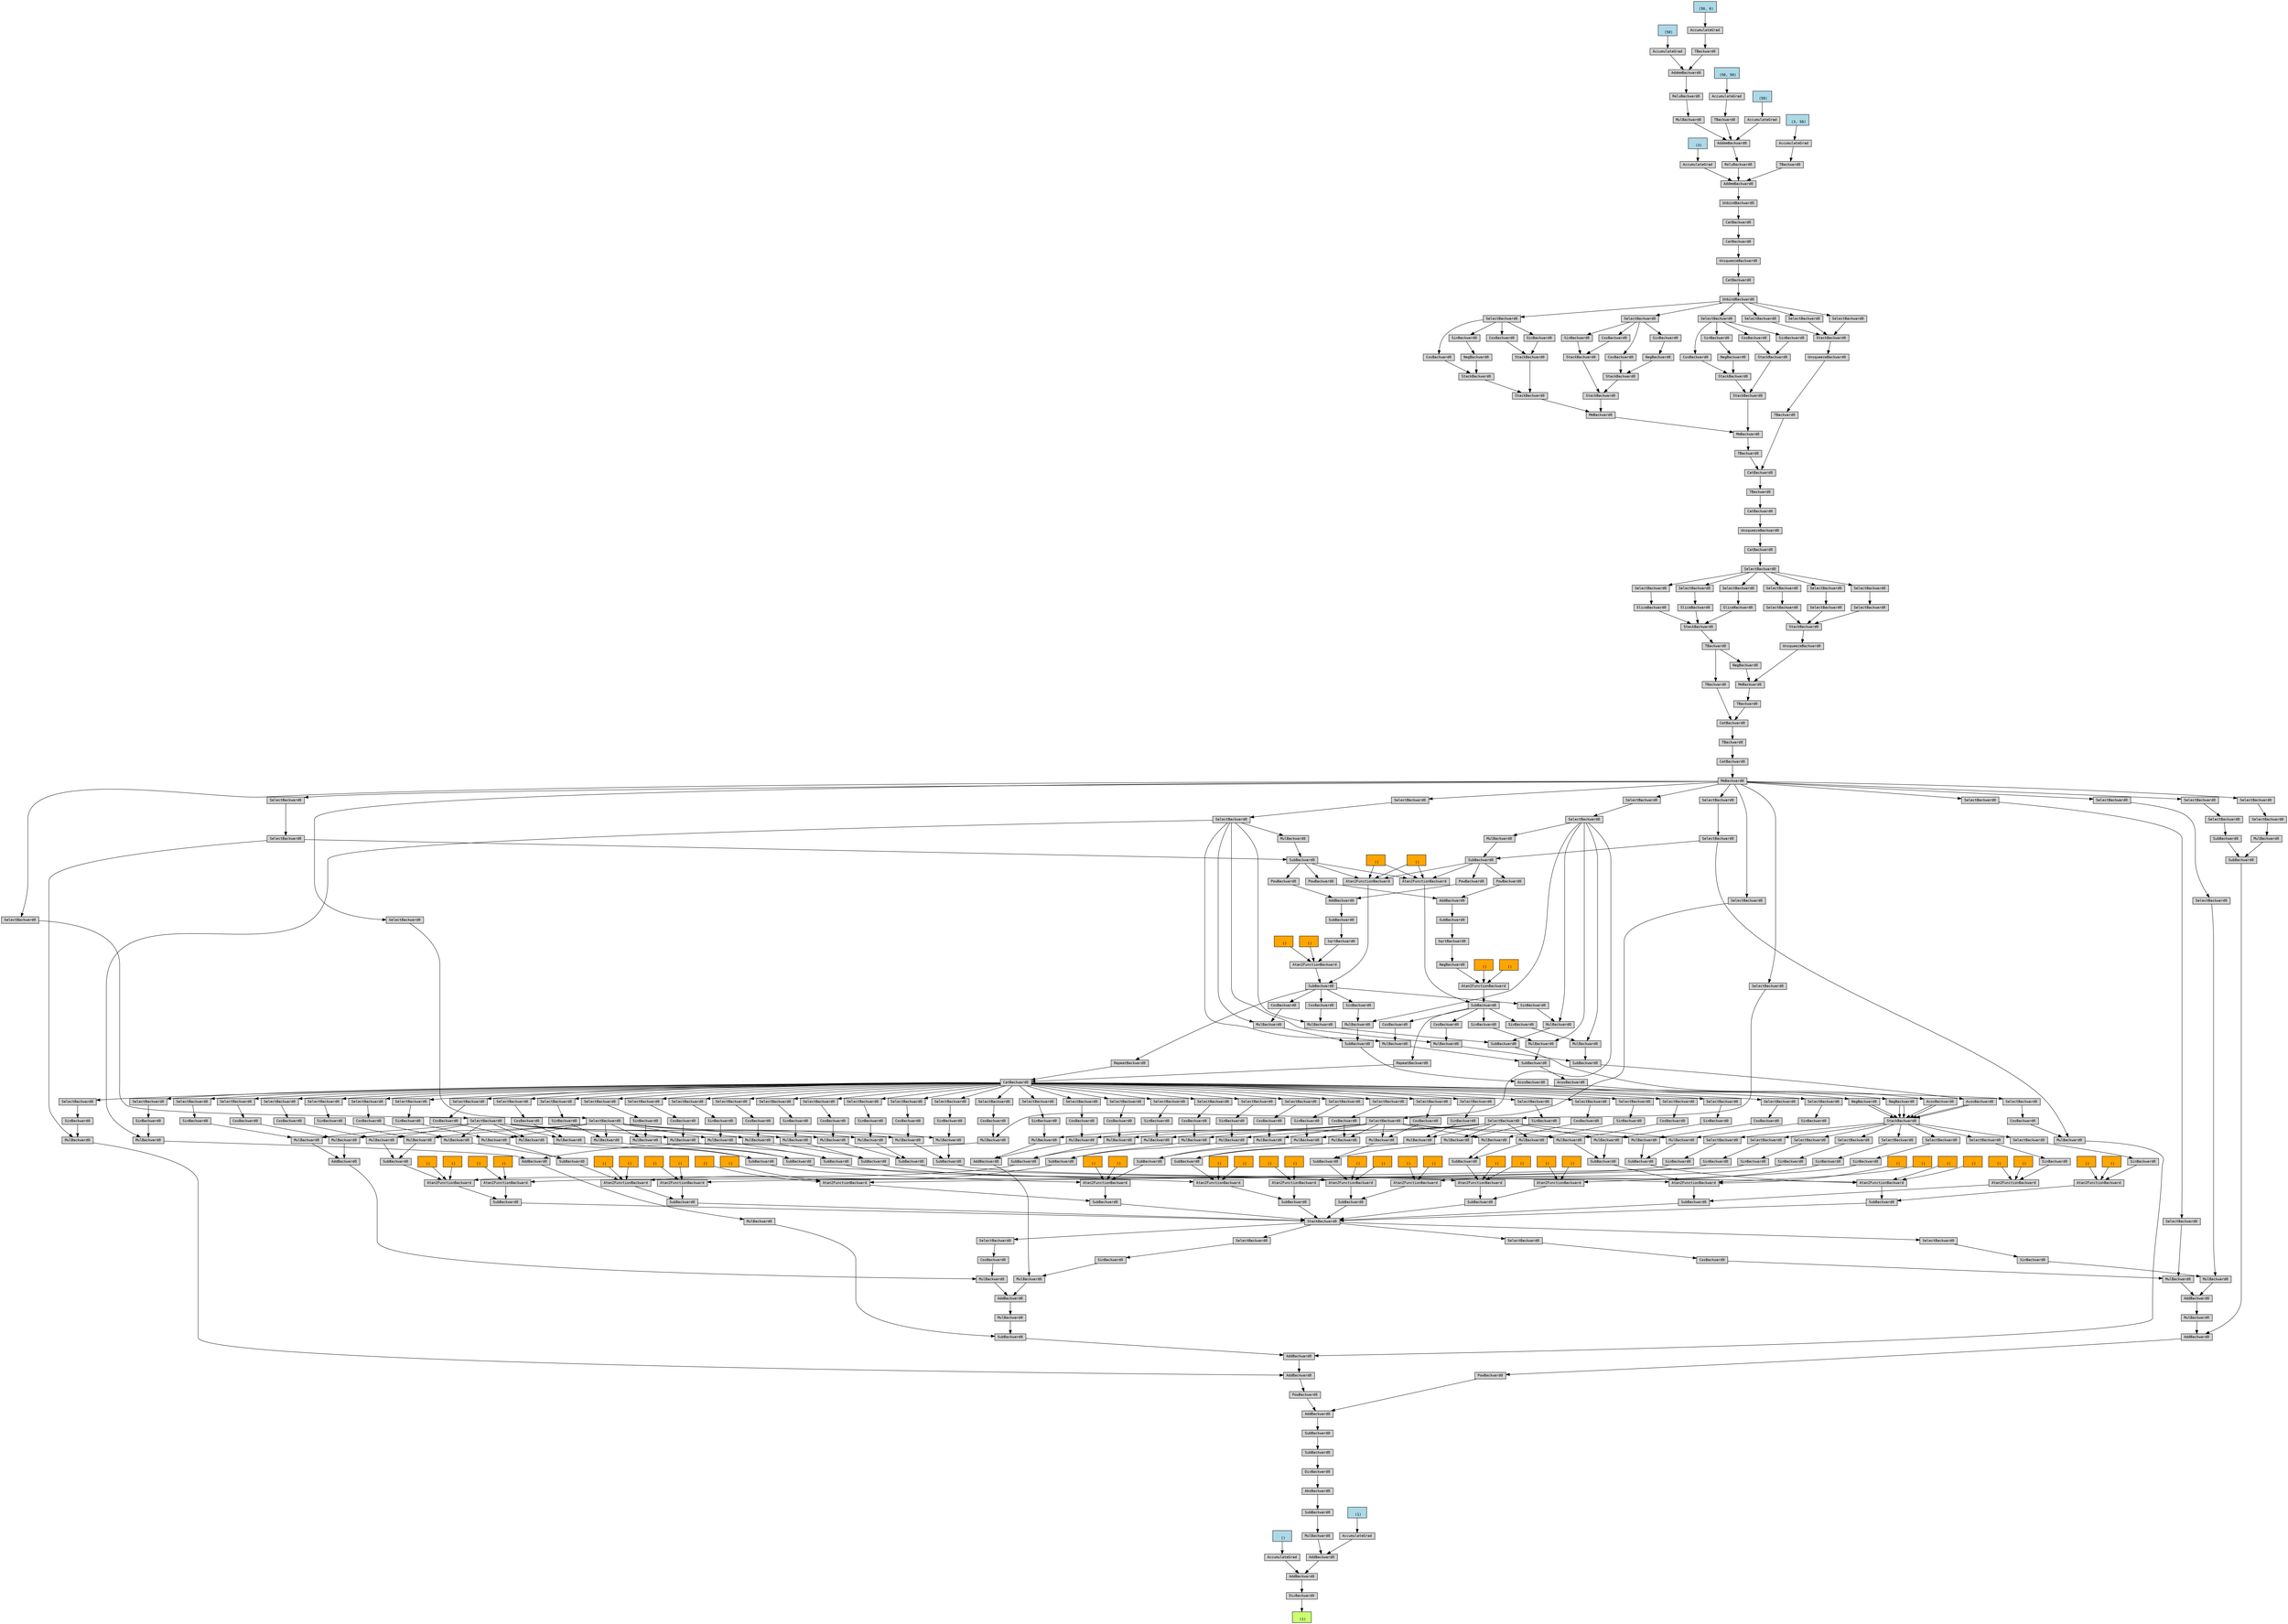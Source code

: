 digraph {
	graph [size="149.85,149.85"]
	node [align=left fontname=monospace fontsize=10 height=0.2 ranksep=0.1 shape=box style=filled]
	2111248969064 [label="
 (1)" fillcolor=darkolivegreen1]
	2111252326984 [label=DivBackward0]
	2111246424776 -> 2111252326984
	2111246424776 [label=AddBackward0]
	2111252185800 -> 2111246424776
	2111249090264 [label="
 ()" fillcolor=lightblue]
	2111249090264 -> 2111252185800
	2111252185800 [label=AccumulateGrad]
	2111252185928 -> 2111246424776
	2111252185928 [label=AddBackward0]
	2111252185160 -> 2111252185928
	2111248966264 [label="
 (1)" fillcolor=lightblue]
	2111248966264 -> 2111252185160
	2111252185160 [label=AccumulateGrad]
	2111252186440 -> 2111252185928
	2111252186440 [label=MulBackward0]
	2111246382536 -> 2111252186440
	2111246382536 [label=SubBackward0]
	2111247827848 -> 2111246382536
	2111247827848 [label=AbsBackward0]
	2111248547720 -> 2111247827848
	2111248547720 [label=DivBackward0]
	2111248544520 -> 2111248547720
	2111248544520 [label=SubBackward0]
	2111248674120 -> 2111248544520
	2111248674120 [label=SubBackward0]
	2111248148296 -> 2111248674120
	2111248148296 [label=AddBackward0]
	2111248149640 -> 2111248148296
	2111248149640 [label=PowBackward0]
	2111247952392 -> 2111248149640
	2111247952392 [label=AddBackward0]
	2111252179144 -> 2111247952392
	2111252179144 [label=AddBackward0]
	2111248477832 -> 2111252179144
	2111248477832 [label=SubBackward0]
	2111246443144 -> 2111248477832
	2111246443144 [label=MulBackward0]
	2111248575240 -> 2111246443144
	2111248575240 [label=AddBackward0]
	2111241298184 -> 2111248575240
	2111241298184 [label=MulBackward0]
	2111248702856 -> 2111241298184
	2111248702856 [label=SinBackward0]
	2111248700360 -> 2111248702856
	2111248700360 [label=SelectBackward0]
	2111248699720 -> 2111248700360
	2111248699720 [label=StackBackward0]
	2111248734536 -> 2111248699720
	2111248734536 [label=SubBackward0]
	2111248978472 -> 2111248734536
	2111248978472 [label=Atan2FunctionBackward]
	2111252110984 -> 2111248978472
	2111252110984 [label=SubBackward0]
	2111252110792 -> 2111252110984
	2111252110792 [label=MulBackward0]
	2111252110536 -> 2111252110792
	2111252110536 [label=SelectBackward0]
	2111252110280 -> 2111252110536
	2111252110280 [label=SelectBackward0]
	2111252110152 -> 2111252110280
	2111252110152 [label=MmBackward0]
	2111252110024 -> 2111252110152
	2111252110024 [label=CatBackward0]
	2111252109832 -> 2111252110024
	2111252109832 [label=TBackward0]
	2111252109704 -> 2111252109832
	2111252109704 [label=CatBackward0]
	2111252109576 -> 2111252109704
	2111252109576 [label=TBackward0]
	2111252109384 -> 2111252109576
	2111252109384 [label=TBackward0]
	2111252109256 -> 2111252109384
	2111252109256 [label=StackBackward0]
	2111252109128 -> 2111252109256
	2111252109128 [label=SliceBackward0]
	2111252108808 -> 2111252109128
	2111252108808 [label=SelectBackward0]
	2111252108680 -> 2111252108808
	2111252108680 [label=SelectBackward0]
	2111252108552 -> 2111252108680
	2111252108552 [label=CatBackward0]
	2111252108424 -> 2111252108552
	2111252108424 [label=UnsqueezeBackward0]
	2111252108296 -> 2111252108424
	2111252108296 [label=CatBackward0]
	2111252108168 -> 2111252108296
	2111252108168 [label=TBackward0]
	2111252108040 -> 2111252108168
	2111252108040 [label=CatBackward0]
	2111252107912 -> 2111252108040
	2111252107912 [label=TBackward0]
	2111252107720 -> 2111252107912
	2111252107720 [label=MmBackward0]
	2111252107592 -> 2111252107720
	2111252107592 [label=StackBackward0]
	2111252107400 -> 2111252107592
	2111252107400 [label=StackBackward0]
	2111248502216 -> 2111252107400
	2111248502216 [label=CosBackward0]
	2111247551880 -> 2111248502216
	2111247551880 [label=SelectBackward0]
	2111247551304 -> 2111247551880
	2111247551304 [label=UnbindBackward0]
	2111248469128 -> 2111247551304
	2111248469128 [label=CatBackward0]
	2111248404360 -> 2111248469128
	2111248404360 [label=UnsqueezeBackward0]
	2111248402824 -> 2111248404360
	2111248402824 [label=CatBackward0]
	2111247911496 -> 2111248402824
	2111247911496 [label=CatBackward0]
	2111248074504 -> 2111247911496
	2111248074504 [label=UnbindBackward0]
	2111248697096 -> 2111248074504
	2111248697096 [label=AddmmBackward0]
	2111252326344 -> 2111248697096
	2111249117656 [label="
 (3)" fillcolor=lightblue]
	2111249117656 -> 2111252326344
	2111252326344 [label=AccumulateGrad]
	2111248696072 -> 2111248697096
	2111248696072 [label=ReluBackward0]
	2111247319624 -> 2111248696072
	2111247319624 [label=AddmmBackward0]
	2111252325832 -> 2111247319624
	2111249117336 [label="
 (50)" fillcolor=lightblue]
	2111249117336 -> 2111252325832
	2111252325832 [label=AccumulateGrad]
	2111252238472 -> 2111247319624
	2111252238472 [label=MulBackward0]
	2111244009928 -> 2111252238472
	2111244009928 [label=ReluBackward0]
	2111252239240 -> 2111244009928
	2111252239240 [label=AddmmBackward0]
	2111252325256 -> 2111252239240
	2111248838552 [label="
 (50)" fillcolor=lightblue]
	2111248838552 -> 2111252325256
	2111252325256 [label=AccumulateGrad]
	2111252239368 -> 2111252239240
	2111252239368 [label=TBackward0]
	2111252325064 -> 2111252239368
	2111248838472 [label="
 (50, 6)" fillcolor=lightblue]
	2111248838472 -> 2111252325064
	2111252325064 [label=AccumulateGrad]
	2111252238792 -> 2111247319624
	2111252238792 [label=TBackward0]
	2111252325384 -> 2111252238792
	2111249117256 [label="
 (50, 50)" fillcolor=lightblue]
	2111249117256 -> 2111252325384
	2111252325384 [label=AccumulateGrad]
	2111247320520 -> 2111248697096
	2111247320520 [label=TBackward0]
	2111252325960 -> 2111247320520
	2111249117576 [label="
 (3, 50)" fillcolor=lightblue]
	2111249117576 -> 2111252325960
	2111252325960 [label=AccumulateGrad]
	2111246338952 -> 2111252107400
	2111246338952 [label=NegBackward0]
	2111247551560 -> 2111246338952
	2111247551560 [label=SinBackward0]
	2111247551880 -> 2111247551560
	2111252107336 -> 2111252107592
	2111252107336 [label=StackBackward0]
	2111247552392 -> 2111252107336
	2111247552392 [label=SinBackward0]
	2111247551880 -> 2111247552392
	2111248469512 -> 2111252107336
	2111248469512 [label=CosBackward0]
	2111247551880 -> 2111248469512
	2111252107528 -> 2111252107720
	2111252107528 [label=MmBackward0]
	2111248502408 -> 2111252107528
	2111248502408 [label=StackBackward0]
	2111247912456 -> 2111248502408
	2111247912456 [label=StackBackward0]
	2111248697032 -> 2111247912456
	2111248697032 [label=CosBackward0]
	2111252239048 -> 2111248697032
	2111252239048 [label=SelectBackward0]
	2111247551304 -> 2111252239048
	2111247319688 -> 2111247912456
	2111247319688 [label=SinBackward0]
	2111252239048 -> 2111247319688
	2111247910856 -> 2111248502408
	2111247910856 [label=StackBackward0]
	2111247828872 -> 2111247910856
	2111247828872 [label=NegBackward0]
	2111252239432 -> 2111247828872
	2111252239432 [label=SinBackward0]
	2111252239048 -> 2111252239432
	2111252239112 -> 2111247910856
	2111252239112 [label=CosBackward0]
	2111252239048 -> 2111252239112
	2111248468552 -> 2111252107528
	2111248468552 [label=StackBackward0]
	2111248697608 -> 2111248468552
	2111248697608 [label=StackBackward0]
	2111252239624 -> 2111248697608
	2111252239624 [label=CosBackward0]
	2111252239752 -> 2111252239624
	2111252239752 [label=SelectBackward0]
	2111247551304 -> 2111252239752
	2111252239688 -> 2111248697608
	2111252239688 [label=NegBackward0]
	2111252239816 -> 2111252239688
	2111252239816 [label=SinBackward0]
	2111252239752 -> 2111252239816
	2111252239496 -> 2111248468552
	2111252239496 [label=StackBackward0]
	2111252239560 -> 2111252239496
	2111252239560 [label=SinBackward0]
	2111252239752 -> 2111252239560
	2111252239880 -> 2111252239496
	2111252239880 [label=CosBackward0]
	2111252239752 -> 2111252239880
	2111252107848 -> 2111252108040
	2111252107848 [label=TBackward0]
	2111252107656 -> 2111252107848
	2111252107656 [label=UnsqueezeBackward0]
	2111248403720 -> 2111252107656
	2111248403720 [label=StackBackward0]
	2111252239944 -> 2111248403720
	2111252239944 [label=SelectBackward0]
	2111247551304 -> 2111252239944
	2111252240008 -> 2111248403720
	2111252240008 [label=SelectBackward0]
	2111247551304 -> 2111252240008
	2111252240072 -> 2111248403720
	2111252240072 [label=SelectBackward0]
	2111247551304 -> 2111252240072
	2111252109064 -> 2111252109256
	2111252109064 [label=SliceBackward0]
	2111252108744 -> 2111252109064
	2111252108744 [label=SelectBackward0]
	2111252108680 -> 2111252108744
	2111252109000 -> 2111252109256
	2111252109000 [label=SliceBackward0]
	2111252108616 -> 2111252109000
	2111252108616 [label=SelectBackward0]
	2111252108680 -> 2111252108616
	2111252109512 -> 2111252109704
	2111252109512 [label=TBackward0]
	2111252109320 -> 2111252109512
	2111252109320 [label=MmBackward0]
	2111252108872 -> 2111252109320
	2111252108872 [label=NegBackward0]
	2111252109384 -> 2111252108872
	2111252108488 -> 2111252109320
	2111252108488 [label=UnsqueezeBackward0]
	2111252108232 -> 2111252108488
	2111252108232 [label=StackBackward0]
	2111252107976 -> 2111252108232
	2111252107976 [label=SelectBackward0]
	2111252240136 -> 2111252107976
	2111252240136 [label=SelectBackward0]
	2111252108680 -> 2111252240136
	2111252107784 -> 2111252108232
	2111252107784 [label=SelectBackward0]
	2111252240200 -> 2111252107784
	2111252240200 [label=SelectBackward0]
	2111252108680 -> 2111252240200
	2111252107464 -> 2111252108232
	2111252107464 [label=SelectBackward0]
	2111252240264 -> 2111252107464
	2111252240264 [label=SelectBackward0]
	2111252108680 -> 2111252240264
	2111252110472 -> 2111252110792
	2111252110472 [label=SinBackward0]
	2111252110216 -> 2111252110472
	2111252110216 [label=SelectBackward0]
	2111252109960 -> 2111252110216
	2111252109960 [label=CatBackward0]
	2111252109640 -> 2111252109960
	2111252109640 [label=RepeatBackward0]
	2111252108360 -> 2111252109640
	2111252108360 [label=SubBackward0]
	2111249067368 -> 2111252108360
	2111249067368 [label=Atan2FunctionBackward]
	2111252240328 -> 2111249067368
	2111252240328 [label=SubBackward0]
	2111252240520 -> 2111252240328
	2111252240520 [label=MulBackward0]
	2111252240712 -> 2111252240520
	2111252240712 [label=SelectBackward0]
	2111252240840 -> 2111252240712
	2111252240840 [label=SelectBackward0]
	2111252110152 -> 2111252240840
	2111252240584 -> 2111252240328
	2111252240584 [label=SelectBackward0]
	2111252240776 -> 2111252240584
	2111252240776 [label=SelectBackward0]
	2111252110152 -> 2111252240776
	2111252240392 -> 2111249067368
	2111252240392 [label=SubBackward0]
	2111252240648 -> 2111252240392
	2111252240648 [label=MulBackward0]
	2111252241032 -> 2111252240648
	2111252241032 [label=SelectBackward0]
	2111252241160 -> 2111252241032
	2111252241160 [label=SelectBackward0]
	2111252110152 -> 2111252241160
	2111252240904 -> 2111252240392
	2111252240904 [label=SelectBackward0]
	2111252241096 -> 2111252240904
	2111252241096 [label=SelectBackward0]
	2111252110152 -> 2111252241096
	2111249074360 -> 2111249067368
	2111249074360 [label="
 ()" fillcolor=orange]
	2111249072520 -> 2111249067368
	2111249072520 [label="
 ()" fillcolor=orange]
	2111249067608 -> 2111252108360
	2111249067608 [label=Atan2FunctionBackward]
	2111252240456 -> 2111249067608
	2111252240456 [label=SqrtBackward0]
	2111252241224 -> 2111252240456
	2111252241224 [label=SubBackward0]
	2111252241288 -> 2111252241224
	2111252241288 [label=AddBackward0]
	2111252241480 -> 2111252241288
	2111252241480 [label=PowBackward0]
	2111252240328 -> 2111252241480
	2111252241544 -> 2111252241288
	2111252241544 [label=PowBackward0]
	2111252240392 -> 2111252241544
	2111249072440 -> 2111249067608
	2111249072440 [label="
 ()" fillcolor=orange]
	2111249076120 -> 2111249067608
	2111249076120 [label="
 ()" fillcolor=orange]
	2111252109448 -> 2111252109960
	2111252109448 [label=RepeatBackward0]
	2111252108104 -> 2111252109448
	2111252108104 [label=SubBackward0]
	2111248977992 -> 2111252108104
	2111248977992 [label=Atan2FunctionBackward]
	2111252240328 -> 2111248977992
	2111252240392 -> 2111248977992
	2111249074360 -> 2111248977992
	2111249074360 [label="
 ()" fillcolor=orange]
	2111249072520 -> 2111248977992
	2111249072520 [label="
 ()" fillcolor=orange]
	2111248978232 -> 2111252108104
	2111248978232 [label=Atan2FunctionBackward]
	2111252239304 -> 2111248978232
	2111252239304 [label=NegBackward0]
	2111252241352 -> 2111252239304
	2111252241352 [label=SqrtBackward0]
	2111252241608 -> 2111252241352
	2111252241608 [label=SubBackward0]
	2111252241864 -> 2111252241608
	2111252241864 [label=AddBackward0]
	2111252241992 -> 2111252241864
	2111252241992 [label=PowBackward0]
	2111252240328 -> 2111252241992
	2111252242056 -> 2111252241864
	2111252242056 [label=PowBackward0]
	2111252240392 -> 2111252242056
	2111249074920 -> 2111248978232
	2111249074920 [label="
 ()" fillcolor=orange]
	2111249073400 -> 2111248978232
	2111249073400 [label="
 ()" fillcolor=orange]
	2111252110728 -> 2111252110984
	2111252110728 [label=MulBackward0]
	2111252110408 -> 2111252110728
	2111252110408 [label=SelectBackward0]
	2111252109192 -> 2111252110408
	2111252109192 [label=SelectBackward0]
	2111252110152 -> 2111252109192
	2111252110088 -> 2111252110728
	2111252110088 [label=CosBackward0]
	2111252239176 -> 2111252110088
	2111252239176 [label=SelectBackward0]
	2111252109960 -> 2111252239176
	2111252110920 -> 2111248978472
	2111252110920 [label=SubBackward0]
	2111252110664 -> 2111252110920
	2111252110664 [label=MulBackward0]
	2111252241416 -> 2111252110664
	2111252241416 [label=SelectBackward0]
	2111252241736 -> 2111252241416
	2111252241736 [label=SelectBackward0]
	2111252110152 -> 2111252241736
	2111252241672 -> 2111252110664
	2111252241672 [label=SinBackward0]
	2111252241928 -> 2111252241672
	2111252241928 [label=SelectBackward0]
	2111252109960 -> 2111252241928
	2111252109768 -> 2111252110920
	2111252109768 [label=MulBackward0]
	2111252241800 -> 2111252109768
	2111252241800 [label=SelectBackward0]
	2111252242312 -> 2111252241800
	2111252242312 [label=SelectBackward0]
	2111252110152 -> 2111252242312
	2111252242184 -> 2111252109768
	2111252242184 [label=CosBackward0]
	2111252242376 -> 2111252242184
	2111252242376 [label=SelectBackward0]
	2111252109960 -> 2111252242376
	2111249049464 -> 2111248978472
	2111249049464 [label="
 ()" fillcolor=orange]
	2111249050504 -> 2111248978472
	2111249050504 [label="
 ()" fillcolor=orange]
	2111248978712 -> 2111248734536
	2111248978712 [label=Atan2FunctionBackward]
	2111252110856 -> 2111248978712
	2111252110856 [label=SinBackward0]
	2111252242248 -> 2111252110856
	2111252242248 [label=SelectBackward0]
	2111252070472 -> 2111252242248
	2111252070472 [label=StackBackward0]
	2111252070664 -> 2111252070472
	2111252070664 [label=AcosBackward0]
	2111252070984 -> 2111252070664
	2111252070984 [label=SubBackward0]
	2111252071112 -> 2111252070984
	2111252071112 [label=MulBackward0]
	2111252241032 -> 2111252071112
	2111252071304 -> 2111252071112
	2111252071304 [label=SinBackward0]
	2111252108360 -> 2111252071304
	2111252071176 -> 2111252070984
	2111252071176 [label=MulBackward0]
	2111252240712 -> 2111252071176
	2111252071368 -> 2111252071176
	2111252071368 [label=CosBackward0]
	2111252108360 -> 2111252071368
	2111252070664 -> 2111252070472
	2111252070728 -> 2111252070472
	2111252070728 [label=NegBackward0]
	2111252071048 -> 2111252070728
	2111252071048 [label=AcosBackward0]
	2111252071432 -> 2111252071048
	2111252071432 [label=SubBackward0]
	2111252071560 -> 2111252071432
	2111252071560 [label=MulBackward0]
	2111252241032 -> 2111252071560
	2111252071752 -> 2111252071560
	2111252071752 [label=SinBackward0]
	2111252108360 -> 2111252071752
	2111252071624 -> 2111252071432
	2111252071624 [label=MulBackward0]
	2111252240712 -> 2111252071624
	2111252071816 -> 2111252071624
	2111252071816 [label=CosBackward0]
	2111252108360 -> 2111252071816
	2111252070728 -> 2111252070472
	2111252070792 -> 2111252070472
	2111252070792 [label=AcosBackward0]
	2111252071240 -> 2111252070792
	2111252071240 [label=SubBackward0]
	2111252071688 -> 2111252071240
	2111252071688 [label=MulBackward0]
	2111252241032 -> 2111252071688
	2111252072008 -> 2111252071688
	2111252072008 [label=SinBackward0]
	2111252108104 -> 2111252072008
	2111252071880 -> 2111252071240
	2111252071880 [label=MulBackward0]
	2111252240712 -> 2111252071880
	2111252072072 -> 2111252071880
	2111252072072 [label=CosBackward0]
	2111252108104 -> 2111252072072
	2111252070792 -> 2111252070472
	2111252070856 -> 2111252070472
	2111252070856 [label=NegBackward0]
	2111252071496 -> 2111252070856
	2111252071496 [label=AcosBackward0]
	2111252072136 -> 2111252071496
	2111252072136 [label=SubBackward0]
	2111252072264 -> 2111252072136
	2111252072264 [label=MulBackward0]
	2111252241032 -> 2111252072264
	2111252072456 -> 2111252072264
	2111252072456 [label=SinBackward0]
	2111252108104 -> 2111252072456
	2111252072328 -> 2111252072136
	2111252072328 [label=MulBackward0]
	2111252240712 -> 2111252072328
	2111252072520 -> 2111252072328
	2111252072520 [label=CosBackward0]
	2111252108104 -> 2111252072520
	2111252070856 -> 2111252070472
	2111249050024 -> 2111248978712
	2111249050024 [label="
 ()" fillcolor=orange]
	2111249051224 -> 2111248978712
	2111249051224 [label="
 ()" fillcolor=orange]
	2111248733768 -> 2111248699720
	2111248733768 [label=SubBackward0]
	2111248978952 -> 2111248733768
	2111248978952 [label=Atan2FunctionBackward]
	2111252240968 -> 2111248978952
	2111252240968 [label=SubBackward0]
	2111252071944 -> 2111252240968
	2111252071944 [label=MulBackward0]
	2111252110536 -> 2111252071944
	2111252072392 -> 2111252071944
	2111252072392 [label=SinBackward0]
	2111252072648 -> 2111252072392
	2111252072648 [label=SelectBackward0]
	2111252109960 -> 2111252072648
	2111252070920 -> 2111252240968
	2111252070920 [label=MulBackward0]
	2111252110408 -> 2111252070920
	2111252072584 -> 2111252070920
	2111252072584 [label=CosBackward0]
	2111252072776 -> 2111252072584
	2111252072776 [label=SelectBackward0]
	2111252109960 -> 2111252072776
	2111252242120 -> 2111248978952
	2111252242120 [label=SubBackward0]
	2111252072200 -> 2111252242120
	2111252072200 [label=MulBackward0]
	2111252241416 -> 2111252072200
	2111252072904 -> 2111252072200
	2111252072904 [label=SinBackward0]
	2111252073032 -> 2111252072904
	2111252073032 [label=SelectBackward0]
	2111252109960 -> 2111252073032
	2111252072712 -> 2111252242120
	2111252072712 [label=MulBackward0]
	2111252241800 -> 2111252072712
	2111252072968 -> 2111252072712
	2111252072968 [label=CosBackward0]
	2111252073160 -> 2111252072968
	2111252073160 [label=SelectBackward0]
	2111252109960 -> 2111252073160
	2111249048184 -> 2111248978952
	2111249048184 [label="
 ()" fillcolor=orange]
	2111249051144 -> 2111248978952
	2111249051144 [label="
 ()" fillcolor=orange]
	2111248979192 -> 2111248733768
	2111248979192 [label=Atan2FunctionBackward]
	2111252070536 -> 2111248979192
	2111252070536 [label=SinBackward0]
	2111252073096 -> 2111252070536
	2111252073096 [label=SelectBackward0]
	2111252070472 -> 2111252073096
	2111249051064 -> 2111248979192
	2111249051064 [label="
 ()" fillcolor=orange]
	2111249049944 -> 2111248979192
	2111249049944 [label="
 ()" fillcolor=orange]
	2111248732296 -> 2111248699720
	2111248732296 [label=SubBackward0]
	2111248979432 -> 2111248732296
	2111248979432 [label=Atan2FunctionBackward]
	2111252072840 -> 2111248979432
	2111252072840 [label=SubBackward0]
	2111252073288 -> 2111252072840
	2111252073288 [label=MulBackward0]
	2111252110536 -> 2111252073288
	2111252073544 -> 2111252073288
	2111252073544 [label=SinBackward0]
	2111252073672 -> 2111252073544
	2111252073672 [label=SelectBackward0]
	2111252109960 -> 2111252073672
	2111252073352 -> 2111252072840
	2111252073352 [label=MulBackward0]
	2111252110408 -> 2111252073352
	2111252073608 -> 2111252073352
	2111252073608 [label=CosBackward0]
	2111252073800 -> 2111252073608
	2111252073800 [label=SelectBackward0]
	2111252109960 -> 2111252073800
	2111252070600 -> 2111248979432
	2111252070600 [label=SubBackward0]
	2111252073480 -> 2111252070600
	2111252073480 [label=MulBackward0]
	2111252241416 -> 2111252073480
	2111252073928 -> 2111252073480
	2111252073928 [label=SinBackward0]
	2111252074056 -> 2111252073928
	2111252074056 [label=SelectBackward0]
	2111252109960 -> 2111252074056
	2111252073736 -> 2111252070600
	2111252073736 [label=MulBackward0]
	2111252241800 -> 2111252073736
	2111252073992 -> 2111252073736
	2111252073992 [label=CosBackward0]
	2111252074184 -> 2111252073992
	2111252074184 [label=SelectBackward0]
	2111252109960 -> 2111252074184
	2111248929240 -> 2111248979432
	2111248929240 [label="
 ()" fillcolor=orange]
	2111248929160 -> 2111248979432
	2111248929160 [label="
 ()" fillcolor=orange]
	2111248979672 -> 2111248732296
	2111248979672 [label=Atan2FunctionBackward]
	2111252073224 -> 2111248979672
	2111252073224 [label=SinBackward0]
	2111252074120 -> 2111252073224
	2111252074120 [label=SelectBackward0]
	2111252070472 -> 2111252074120
	2111248929320 -> 2111248979672
	2111248929320 [label="
 ()" fillcolor=orange]
	2111248929720 -> 2111248979672
	2111248929720 [label="
 ()" fillcolor=orange]
	2111252111048 -> 2111248699720
	2111252111048 [label=SubBackward0]
	2111248979912 -> 2111252111048
	2111248979912 [label=Atan2FunctionBackward]
	2111252073864 -> 2111248979912
	2111252073864 [label=SubBackward0]
	2111252074312 -> 2111252073864
	2111252074312 [label=MulBackward0]
	2111252110536 -> 2111252074312
	2111252263048 -> 2111252074312
	2111252263048 [label=SinBackward0]
	2111252263176 -> 2111252263048
	2111252263176 [label=SelectBackward0]
	2111252109960 -> 2111252263176
	2111252074376 -> 2111252073864
	2111252074376 [label=MulBackward0]
	2111252110408 -> 2111252074376
	2111252263112 -> 2111252074376
	2111252263112 [label=CosBackward0]
	2111252263304 -> 2111252263112
	2111252263304 [label=SelectBackward0]
	2111252109960 -> 2111252263304
	2111252073416 -> 2111248979912
	2111252073416 [label=SubBackward0]
	2111252262984 -> 2111252073416
	2111252262984 [label=MulBackward0]
	2111252241416 -> 2111252262984
	2111252263432 -> 2111252262984
	2111252263432 [label=SinBackward0]
	2111252263560 -> 2111252263432
	2111252263560 [label=SelectBackward0]
	2111252109960 -> 2111252263560
	2111252263240 -> 2111252073416
	2111252263240 [label=MulBackward0]
	2111252241800 -> 2111252263240
	2111252263496 -> 2111252263240
	2111252263496 [label=CosBackward0]
	2111252263688 -> 2111252263496
	2111252263688 [label=SelectBackward0]
	2111252109960 -> 2111252263688
	2111248930360 -> 2111248979912
	2111248930360 [label="
 ()" fillcolor=orange]
	2111248930440 -> 2111248979912
	2111248930440 [label="
 ()" fillcolor=orange]
	2111248980152 -> 2111252111048
	2111248980152 [label=Atan2FunctionBackward]
	2111252074248 -> 2111248980152
	2111252074248 [label=SinBackward0]
	2111252263368 -> 2111252074248
	2111252263368 [label=SelectBackward0]
	2111252070472 -> 2111252263368
	2111248930520 -> 2111248980152
	2111248930520 [label="
 ()" fillcolor=orange]
	2111248930680 -> 2111248980152
	2111248930680 [label="
 ()" fillcolor=orange]
	2111252111304 -> 2111248699720
	2111252111304 [label=SubBackward0]
	2111248980392 -> 2111252111304
	2111248980392 [label=Atan2FunctionBackward]
	2111252074440 -> 2111248980392
	2111252074440 [label=SubBackward0]
	2111252263624 -> 2111252074440
	2111252263624 [label=MulBackward0]
	2111252110536 -> 2111252263624
	2111252264072 -> 2111252263624
	2111252264072 [label=SinBackward0]
	2111252264200 -> 2111252264072
	2111252264200 [label=SelectBackward0]
	2111252109960 -> 2111252264200
	2111252263880 -> 2111252074440
	2111252263880 [label=MulBackward0]
	2111252110408 -> 2111252263880
	2111252264136 -> 2111252263880
	2111252264136 [label=CosBackward0]
	2111252264328 -> 2111252264136
	2111252264328 [label=SelectBackward0]
	2111252109960 -> 2111252264328
	2111252263816 -> 2111248980392
	2111252263816 [label=SubBackward0]
	2111252264008 -> 2111252263816
	2111252264008 [label=MulBackward0]
	2111252241416 -> 2111252264008
	2111252264456 -> 2111252264008
	2111252264456 [label=SinBackward0]
	2111252264584 -> 2111252264456
	2111252264584 [label=SelectBackward0]
	2111252109960 -> 2111252264584
	2111252264264 -> 2111252263816
	2111252264264 [label=MulBackward0]
	2111252241800 -> 2111252264264
	2111252264520 -> 2111252264264
	2111252264520 [label=CosBackward0]
	2111252264712 -> 2111252264520
	2111252264712 [label=SelectBackward0]
	2111252109960 -> 2111252264712
	2111248931480 -> 2111248980392
	2111248931480 [label="
 ()" fillcolor=orange]
	2111248932360 -> 2111248980392
	2111248932360 [label="
 ()" fillcolor=orange]
	2111248980632 -> 2111252111304
	2111248980632 [label=Atan2FunctionBackward]
	2111252263752 -> 2111248980632
	2111252263752 [label=SinBackward0]
	2111252264648 -> 2111252263752
	2111252264648 [label=SelectBackward0]
	2111252070472 -> 2111252264648
	2111248932280 -> 2111248980632
	2111248932280 [label="
 ()" fillcolor=orange]
	2111248932040 -> 2111248980632
	2111248932040 [label="
 ()" fillcolor=orange]
	2111252110600 -> 2111248699720
	2111252110600 [label=SubBackward0]
	2111248980872 -> 2111252110600
	2111248980872 [label=Atan2FunctionBackward]
	2111252264392 -> 2111248980872
	2111252264392 [label=SubBackward0]
	2111252264840 -> 2111252264392
	2111252264840 [label=MulBackward0]
	2111252110536 -> 2111252264840
	2111252265096 -> 2111252264840
	2111252265096 [label=SinBackward0]
	2111252265224 -> 2111252265096
	2111252265224 [label=SelectBackward0]
	2111252109960 -> 2111252265224
	2111252264904 -> 2111252264392
	2111252264904 [label=MulBackward0]
	2111252110408 -> 2111252264904
	2111252265160 -> 2111252264904
	2111252265160 [label=CosBackward0]
	2111252265352 -> 2111252265160
	2111252265352 [label=SelectBackward0]
	2111252109960 -> 2111252265352
	2111252263944 -> 2111248980872
	2111252263944 [label=SubBackward0]
	2111252265032 -> 2111252263944
	2111252265032 [label=MulBackward0]
	2111252241416 -> 2111252265032
	2111252265480 -> 2111252265032
	2111252265480 [label=SinBackward0]
	2111252265608 -> 2111252265480
	2111252265608 [label=SelectBackward0]
	2111252109960 -> 2111252265608
	2111252265288 -> 2111252263944
	2111252265288 [label=MulBackward0]
	2111252241800 -> 2111252265288
	2111252265544 -> 2111252265288
	2111252265544 [label=CosBackward0]
	2111252265736 -> 2111252265544
	2111252265736 [label=SelectBackward0]
	2111252109960 -> 2111252265736
	2111249054600 -> 2111248980872
	2111249054600 [label="
 ()" fillcolor=orange]
	2111249052600 -> 2111248980872
	2111249052600 [label="
 ()" fillcolor=orange]
	2111248981112 -> 2111252110600
	2111248981112 [label=Atan2FunctionBackward]
	2111252264776 -> 2111248981112
	2111252264776 [label=SinBackward0]
	2111252265672 -> 2111252264776
	2111252265672 [label=SelectBackward0]
	2111252070472 -> 2111252265672
	2111249054200 -> 2111248981112
	2111249054200 [label="
 ()" fillcolor=orange]
	2111249053800 -> 2111248981112
	2111249053800 [label="
 ()" fillcolor=orange]
	2111252110344 -> 2111248699720
	2111252110344 [label=SubBackward0]
	2111248981352 -> 2111252110344
	2111248981352 [label=Atan2FunctionBackward]
	2111252265416 -> 2111248981352
	2111252265416 [label=SubBackward0]
	2111252265864 -> 2111252265416
	2111252265864 [label=MulBackward0]
	2111252110536 -> 2111252265864
	2111252266120 -> 2111252265864
	2111252266120 [label=SinBackward0]
	2111252266248 -> 2111252266120
	2111252266248 [label=SelectBackward0]
	2111252109960 -> 2111252266248
	2111252265928 -> 2111252265416
	2111252265928 [label=MulBackward0]
	2111252110408 -> 2111252265928
	2111252266184 -> 2111252265928
	2111252266184 [label=CosBackward0]
	2111252266376 -> 2111252266184
	2111252266376 [label=SelectBackward0]
	2111252109960 -> 2111252266376
	2111252264968 -> 2111248981352
	2111252264968 [label=SubBackward0]
	2111252266056 -> 2111252264968
	2111252266056 [label=MulBackward0]
	2111252241416 -> 2111252266056
	2111252266504 -> 2111252266056
	2111252266504 [label=SinBackward0]
	2111252266632 -> 2111252266504
	2111252266632 [label=SelectBackward0]
	2111252109960 -> 2111252266632
	2111252266312 -> 2111252264968
	2111252266312 [label=MulBackward0]
	2111252241800 -> 2111252266312
	2111252266568 -> 2111252266312
	2111252266568 [label=CosBackward0]
	2111252266760 -> 2111252266568
	2111252266760 [label=SelectBackward0]
	2111252109960 -> 2111252266760
	2111249054040 -> 2111248981352
	2111249054040 [label="
 ()" fillcolor=orange]
	2111249052360 -> 2111248981352
	2111249052360 [label="
 ()" fillcolor=orange]
	2111248981592 -> 2111252110344
	2111248981592 [label=Atan2FunctionBackward]
	2111252265800 -> 2111248981592
	2111252265800 [label=SinBackward0]
	2111252266696 -> 2111252265800
	2111252266696 [label=SelectBackward0]
	2111252070472 -> 2111252266696
	2111249052520 -> 2111248981592
	2111249052520 [label="
 ()" fillcolor=orange]
	2111249054840 -> 2111248981592
	2111249054840 [label="
 ()" fillcolor=orange]
	2111252111240 -> 2111248699720
	2111252111240 [label=SubBackward0]
	2111249076296 -> 2111252111240
	2111249076296 [label=Atan2FunctionBackward]
	2111252266440 -> 2111249076296
	2111252266440 [label=SubBackward0]
	2111252266952 -> 2111252266440
	2111252266952 [label=MulBackward0]
	2111252110536 -> 2111252266952
	2111252287688 -> 2111252266952
	2111252287688 [label=SinBackward0]
	2111252287816 -> 2111252287688
	2111252287816 [label=SelectBackward0]
	2111252109960 -> 2111252287816
	2111252287560 -> 2111252266440
	2111252287560 [label=MulBackward0]
	2111252110408 -> 2111252287560
	2111252287752 -> 2111252287560
	2111252287752 [label=CosBackward0]
	2111252287944 -> 2111252287752
	2111252287944 [label=SelectBackward0]
	2111252109960 -> 2111252287944
	2111252265992 -> 2111249076296
	2111252265992 [label=SubBackward0]
	2111252287624 -> 2111252265992
	2111252287624 [label=MulBackward0]
	2111252241416 -> 2111252287624
	2111252288072 -> 2111252287624
	2111252288072 [label=SinBackward0]
	2111252288200 -> 2111252288072
	2111252288200 [label=SelectBackward0]
	2111252109960 -> 2111252288200
	2111252287880 -> 2111252265992
	2111252287880 [label=MulBackward0]
	2111252241800 -> 2111252287880
	2111252288136 -> 2111252287880
	2111252288136 [label=CosBackward0]
	2111252288328 -> 2111252288136
	2111252288328 [label=SelectBackward0]
	2111252109960 -> 2111252288328
	2111248966904 -> 2111249076296
	2111248966904 [label="
 ()" fillcolor=orange]
	2111249054120 -> 2111249076296
	2111249054120 [label="
 ()" fillcolor=orange]
	2111249076536 -> 2111252111240
	2111249076536 [label=Atan2FunctionBackward]
	2111252266824 -> 2111249076536
	2111252266824 [label=SinBackward0]
	2111252288008 -> 2111252266824
	2111252288008 [label=SelectBackward0]
	2111252070472 -> 2111252288008
	2111249052840 -> 2111249076536
	2111249052840 [label="
 ()" fillcolor=orange]
	2111248965864 -> 2111249076536
	2111248965864 [label="
 ()" fillcolor=orange]
	2111248701512 -> 2111241298184
	2111248701512 [label=AddBackward0]
	2111248700296 -> 2111248701512
	2111248700296 [label=MulBackward0]
	2111252110536 -> 2111248700296
	2111252111112 -> 2111248700296
	2111252111112 [label=CosBackward0]
	2111252288456 -> 2111252111112
	2111252288456 [label=SelectBackward0]
	2111252109960 -> 2111252288456
	2111248735112 -> 2111248701512
	2111248735112 [label=MulBackward0]
	2111252110408 -> 2111248735112
	2111252266888 -> 2111248735112
	2111252266888 [label=SinBackward0]
	2111252288264 -> 2111252266888
	2111252288264 [label=SelectBackward0]
	2111252109960 -> 2111252288264
	2111247718728 -> 2111248575240
	2111247718728 [label=MulBackward0]
	2111248701256 -> 2111247718728
	2111248701256 [label=CosBackward0]
	2111252288520 -> 2111248701256
	2111252288520 [label=SelectBackward0]
	2111248699720 -> 2111252288520
	2111252111176 -> 2111247718728
	2111252111176 [label=AddBackward0]
	2111252288648 -> 2111252111176
	2111252288648 [label=MulBackward0]
	2111252241416 -> 2111252288648
	2111252288840 -> 2111252288648
	2111252288840 [label=CosBackward0]
	2111252288968 -> 2111252288840
	2111252288968 [label=SelectBackward0]
	2111252109960 -> 2111252288968
	2111252288712 -> 2111252111176
	2111252288712 [label=MulBackward0]
	2111252241800 -> 2111252288712
	2111252288904 -> 2111252288712
	2111252288904 [label=SinBackward0]
	2111252289096 -> 2111252288904
	2111252289096 [label=SelectBackward0]
	2111252109960 -> 2111252289096
	2111248576328 -> 2111248477832
	2111248576328 [label=MulBackward0]
	2111248573000 -> 2111248576328
	2111248573000 [label=AddBackward0]
	2111252288392 -> 2111248573000
	2111252288392 [label=MulBackward0]
	2111252241032 -> 2111252288392
	2111252289160 -> 2111252288392
	2111252289160 [label=CosBackward0]
	2111252289288 -> 2111252289160
	2111252289288 [label=SelectBackward0]
	2111252109960 -> 2111252289288
	2111252288776 -> 2111248573000
	2111252288776 [label=MulBackward0]
	2111252240712 -> 2111252288776
	2111252289224 -> 2111252288776
	2111252289224 [label=SinBackward0]
	2111252289416 -> 2111252289224
	2111252289416 [label=SelectBackward0]
	2111252109960 -> 2111252289416
	2111248476552 -> 2111252179144
	2111248476552 [label=MulBackward0]
	2111252240904 -> 2111248476552
	2111248576072 -> 2111248476552
	2111248576072 [label=CosBackward0]
	2111252289032 -> 2111248576072
	2111252289032 [label=SelectBackward0]
	2111252109960 -> 2111252289032
	2111246346376 -> 2111247952392
	2111246346376 [label=MulBackward0]
	2111252240584 -> 2111246346376
	2111248474888 -> 2111246346376
	2111248474888 [label=SinBackward0]
	2111252289352 -> 2111248474888
	2111252289352 [label=SelectBackward0]
	2111252109960 -> 2111252289352
	2111248149256 -> 2111248148296
	2111248149256 [label=PowBackward0]
	2111252179656 -> 2111248149256
	2111252179656 [label=AddBackward0]
	2111247390408 -> 2111252179656
	2111247390408 [label=SubBackward0]
	2111252289608 -> 2111247390408
	2111252289608 [label=SubBackward0]
	2111252289800 -> 2111252289608
	2111252289800 [label=SelectBackward0]
	2111252289928 -> 2111252289800
	2111252289928 [label=SelectBackward0]
	2111252110152 -> 2111252289928
	2111252289672 -> 2111247390408
	2111252289672 [label=MulBackward0]
	2111252289864 -> 2111252289672
	2111252289864 [label=SelectBackward0]
	2111252290056 -> 2111252289864
	2111252290056 [label=SelectBackward0]
	2111252110152 -> 2111252290056
	2111252289480 -> 2111252179656
	2111252289480 [label=MulBackward0]
	2111252289736 -> 2111252289480
	2111252289736 [label=AddBackward0]
	2111252290120 -> 2111252289736
	2111252290120 [label=MulBackward0]
	2111252290312 -> 2111252290120
	2111252290312 [label=SelectBackward0]
	2111252290504 -> 2111252290312
	2111252290504 [label=SelectBackward0]
	2111252110152 -> 2111252290504
	2111252290376 -> 2111252290120
	2111252290376 [label=CosBackward0]
	2111252290568 -> 2111252290376
	2111252290568 [label=SelectBackward0]
	2111248699720 -> 2111252290568
	2111252290184 -> 2111252289736
	2111252290184 [label=MulBackward0]
	2111252290440 -> 2111252290184
	2111252290440 [label=SelectBackward0]
	2111252290760 -> 2111252290440
	2111252290760 [label=SelectBackward0]
	2111252110152 -> 2111252290760
	2111252290632 -> 2111252290184
	2111252290632 [label=SinBackward0]
	2111252290824 -> 2111252290632
	2111252290824 [label=SelectBackward0]
	2111248699720 -> 2111252290824
	2111252326984 -> 2111248969064
}
